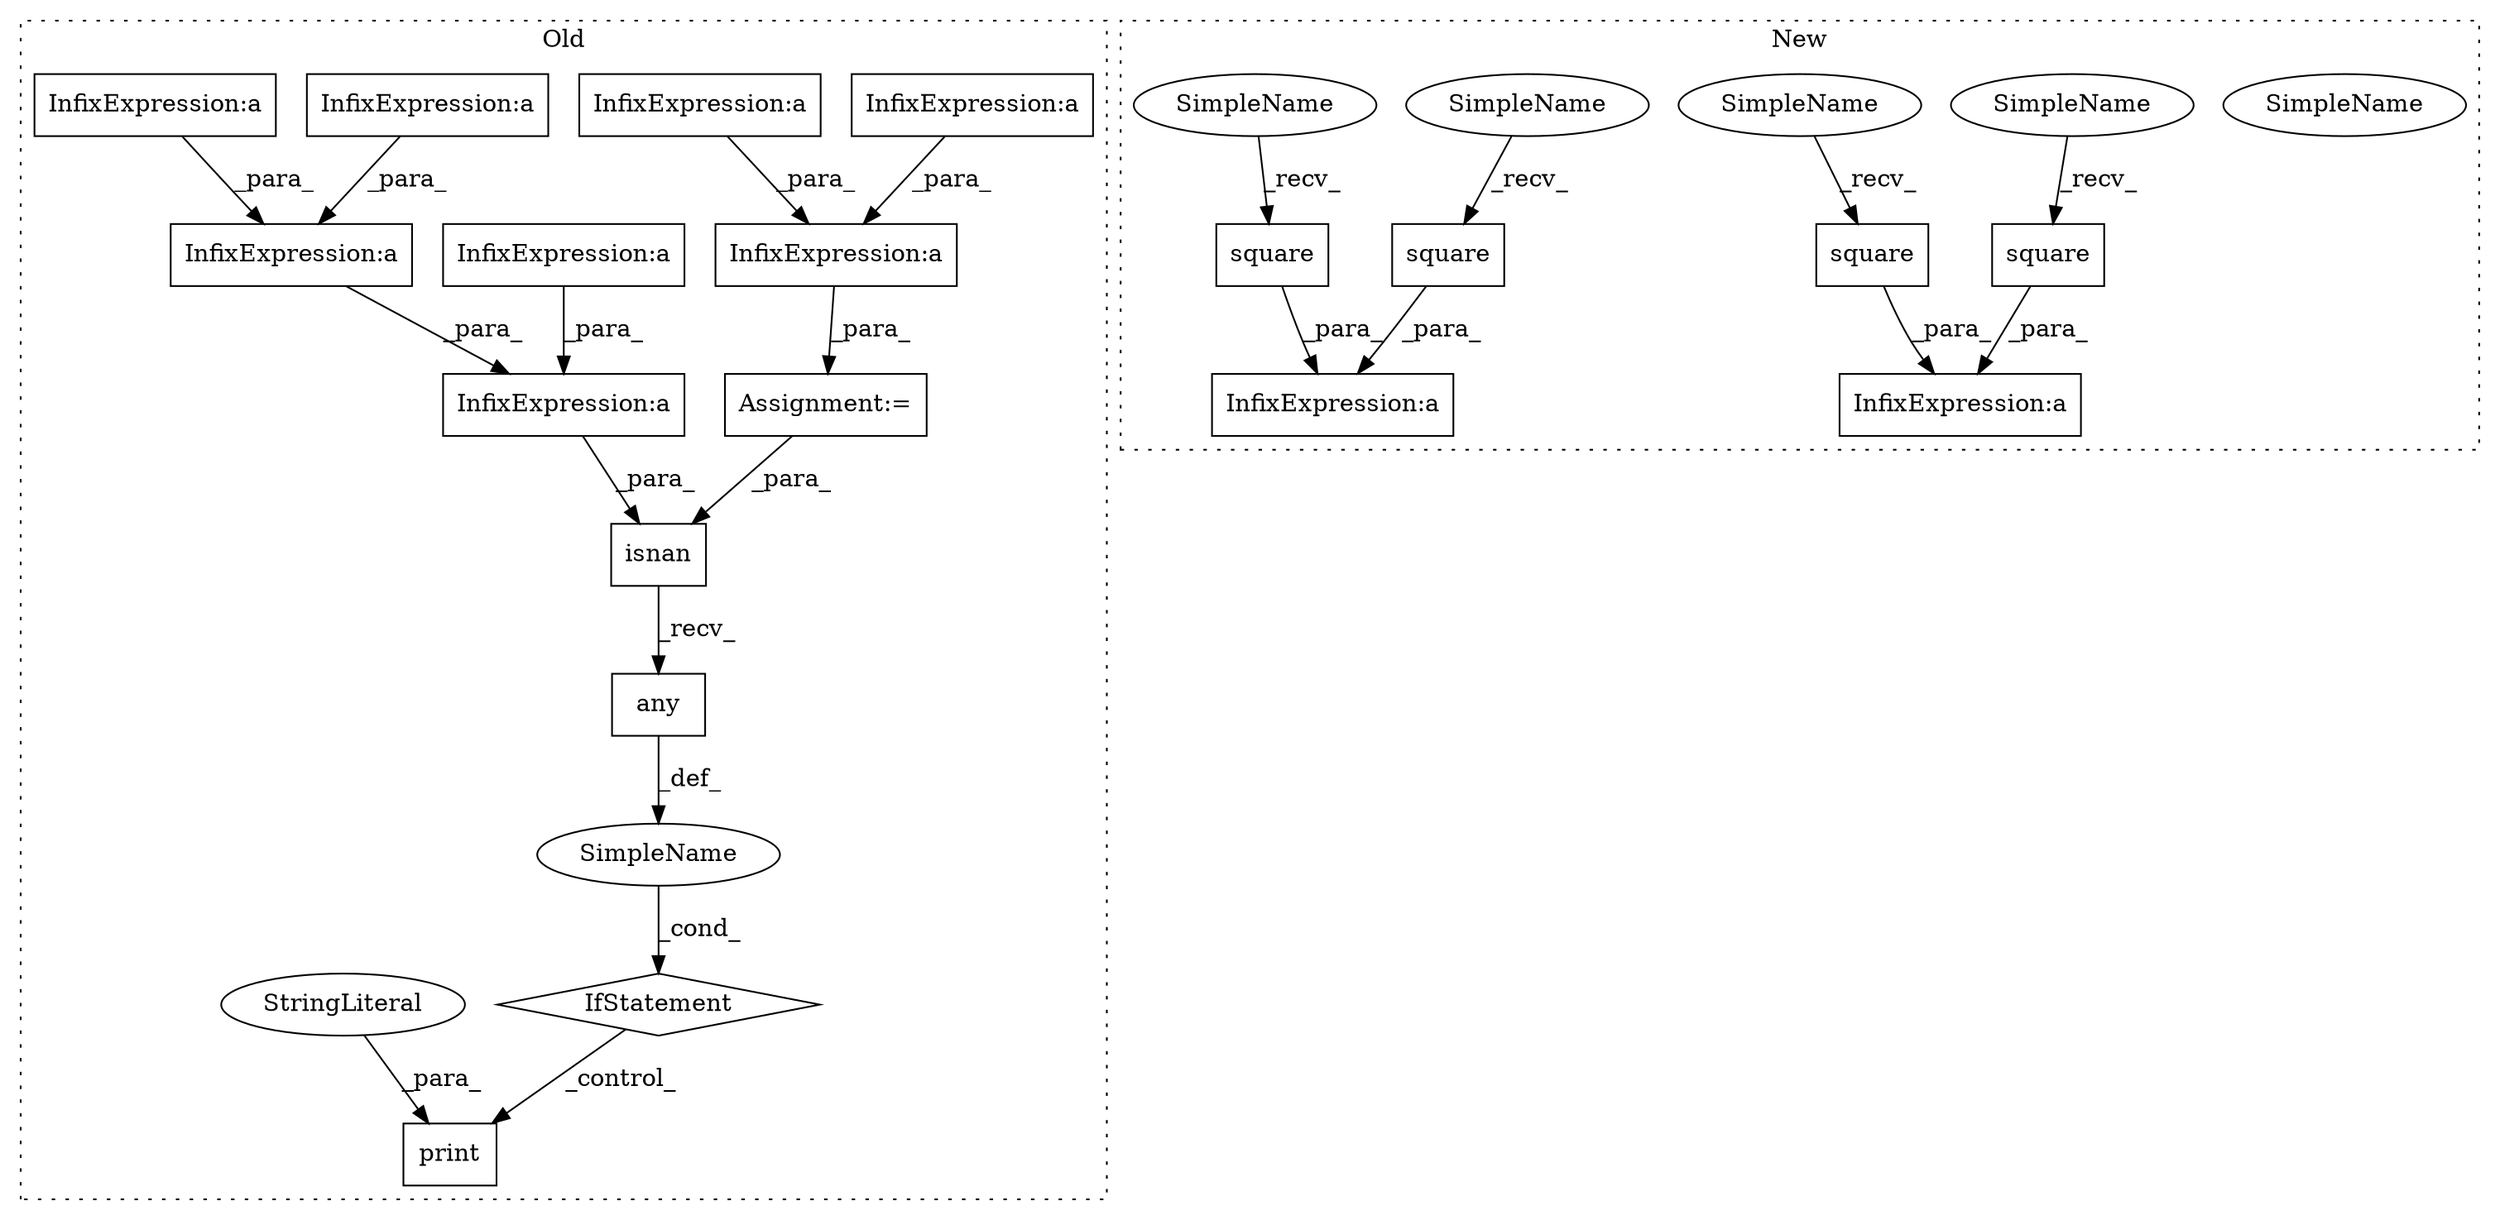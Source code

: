 digraph G {
subgraph cluster0 {
1 [label="isnan" a="32" s="8527,8537" l="6,1" shape="box"];
3 [label="IfStatement" a="25" s="8517,8544" l="4,2" shape="diamond"];
4 [label="any" a="32" s="8539" l="5" shape="box"];
5 [label="InfixExpression:a" a="27" s="8165" l="3" shape="box"];
6 [label="InfixExpression:a" a="27" s="8157" l="3" shape="box"];
7 [label="InfixExpression:a" a="27" s="8425" l="3" shape="box"];
8 [label="InfixExpression:a" a="27" s="8450" l="3" shape="box"];
9 [label="InfixExpression:a" a="27" s="8417" l="3" shape="box"];
10 [label="InfixExpression:a" a="27" s="8173" l="3" shape="box"];
11 [label="InfixExpression:a" a="27" s="8442" l="3" shape="box"];
12 [label="InfixExpression:a" a="27" s="8433" l="3" shape="box"];
16 [label="print" a="32" s="8554,8566" l="6,1" shape="box"];
20 [label="SimpleName" a="42" s="" l="" shape="ellipse"];
21 [label="Assignment:=" a="7" s="8150" l="1" shape="box"];
22 [label="StringLiteral" a="45" s="8560" l="6" shape="ellipse"];
label = "Old";
style="dotted";
}
subgraph cluster1 {
2 [label="SimpleName" a="42" s="8364" l="5" shape="ellipse"];
13 [label="square" a="32" s="8370,8381" l="7,1" shape="box"];
14 [label="InfixExpression:a" a="27" s="8382" l="3" shape="box"];
15 [label="square" a="32" s="8391,8402" l="7,1" shape="box"];
17 [label="square" a="32" s="8100,8111" l="7,1" shape="box"];
18 [label="InfixExpression:a" a="27" s="8112" l="3" shape="box"];
19 [label="square" a="32" s="8121,8132" l="7,1" shape="box"];
23 [label="SimpleName" a="42" s="8094" l="5" shape="ellipse"];
24 [label="SimpleName" a="42" s="8115" l="5" shape="ellipse"];
25 [label="SimpleName" a="42" s="8364" l="5" shape="ellipse"];
26 [label="SimpleName" a="42" s="8385" l="5" shape="ellipse"];
label = "New";
style="dotted";
}
1 -> 4 [label="_recv_"];
3 -> 16 [label="_control_"];
4 -> 20 [label="_def_"];
5 -> 21 [label="_para_"];
6 -> 5 [label="_para_"];
7 -> 11 [label="_para_"];
8 -> 11 [label="_para_"];
9 -> 7 [label="_para_"];
10 -> 5 [label="_para_"];
11 -> 1 [label="_para_"];
12 -> 7 [label="_para_"];
13 -> 14 [label="_para_"];
15 -> 14 [label="_para_"];
17 -> 18 [label="_para_"];
19 -> 18 [label="_para_"];
20 -> 3 [label="_cond_"];
21 -> 1 [label="_para_"];
22 -> 16 [label="_para_"];
23 -> 17 [label="_recv_"];
24 -> 19 [label="_recv_"];
25 -> 13 [label="_recv_"];
26 -> 15 [label="_recv_"];
}